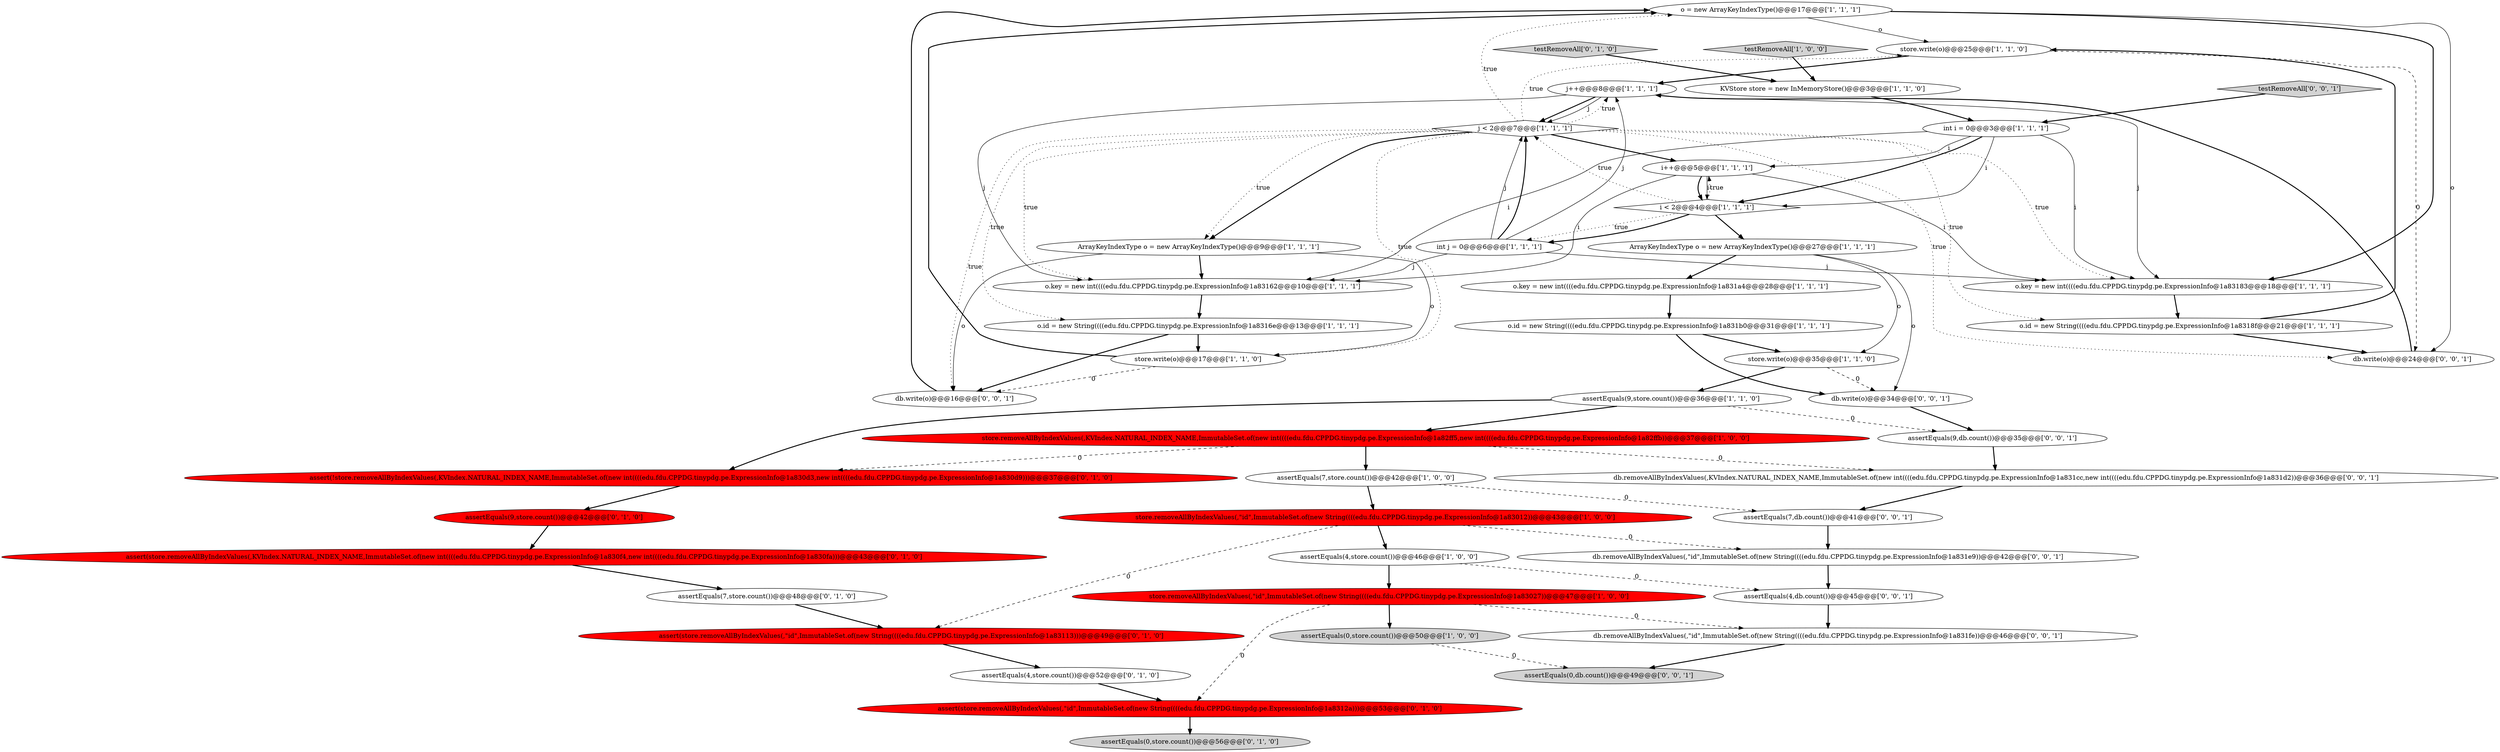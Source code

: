 digraph {
7 [style = filled, label = "o = new ArrayKeyIndexType()@@@17@@@['1', '1', '1']", fillcolor = white, shape = ellipse image = "AAA0AAABBB1BBB"];
30 [style = filled, label = "assertEquals(0,store.count())@@@56@@@['0', '1', '0']", fillcolor = lightgray, shape = ellipse image = "AAA0AAABBB2BBB"];
3 [style = filled, label = "o.id = new String((((edu.fdu.CPPDG.tinypdg.pe.ExpressionInfo@1a8316e@@@13@@@['1', '1', '1']", fillcolor = white, shape = ellipse image = "AAA0AAABBB1BBB"];
24 [style = filled, label = "ArrayKeyIndexType o = new ArrayKeyIndexType()@@@27@@@['1', '1', '1']", fillcolor = white, shape = ellipse image = "AAA0AAABBB1BBB"];
14 [style = filled, label = "o.key = new int((((edu.fdu.CPPDG.tinypdg.pe.ExpressionInfo@1a83162@@@10@@@['1', '1', '1']", fillcolor = white, shape = ellipse image = "AAA0AAABBB1BBB"];
45 [style = filled, label = "db.write(o)@@@16@@@['0', '0', '1']", fillcolor = white, shape = ellipse image = "AAA0AAABBB3BBB"];
17 [style = filled, label = "store.write(o)@@@35@@@['1', '1', '0']", fillcolor = white, shape = ellipse image = "AAA0AAABBB1BBB"];
12 [style = filled, label = "store.removeAllByIndexValues(,KVIndex.NATURAL_INDEX_NAME,ImmutableSet.of(new int((((edu.fdu.CPPDG.tinypdg.pe.ExpressionInfo@1a82ff5,new int((((edu.fdu.CPPDG.tinypdg.pe.ExpressionInfo@1a82ffb))@@@37@@@['1', '0', '0']", fillcolor = red, shape = ellipse image = "AAA1AAABBB1BBB"];
34 [style = filled, label = "assert(store.removeAllByIndexValues(,KVIndex.NATURAL_INDEX_NAME,ImmutableSet.of(new int((((edu.fdu.CPPDG.tinypdg.pe.ExpressionInfo@1a830f4,new int((((edu.fdu.CPPDG.tinypdg.pe.ExpressionInfo@1a830fa)))@@@43@@@['0', '1', '0']", fillcolor = red, shape = ellipse image = "AAA1AAABBB2BBB"];
21 [style = filled, label = "int j = 0@@@6@@@['1', '1', '1']", fillcolor = white, shape = ellipse image = "AAA0AAABBB1BBB"];
33 [style = filled, label = "assertEquals(9,store.count())@@@42@@@['0', '1', '0']", fillcolor = red, shape = ellipse image = "AAA1AAABBB2BBB"];
6 [style = filled, label = "assertEquals(0,store.count())@@@50@@@['1', '0', '0']", fillcolor = lightgray, shape = ellipse image = "AAA0AAABBB1BBB"];
26 [style = filled, label = "store.write(o)@@@17@@@['1', '1', '0']", fillcolor = white, shape = ellipse image = "AAA0AAABBB1BBB"];
32 [style = filled, label = "assertEquals(7,store.count())@@@48@@@['0', '1', '0']", fillcolor = white, shape = ellipse image = "AAA0AAABBB2BBB"];
22 [style = filled, label = "j++@@@8@@@['1', '1', '1']", fillcolor = white, shape = ellipse image = "AAA0AAABBB1BBB"];
9 [style = filled, label = "assertEquals(4,store.count())@@@46@@@['1', '0', '0']", fillcolor = white, shape = ellipse image = "AAA0AAABBB1BBB"];
29 [style = filled, label = "assert(store.removeAllByIndexValues(,\"id\",ImmutableSet.of(new String((((edu.fdu.CPPDG.tinypdg.pe.ExpressionInfo@1a83113)))@@@49@@@['0', '1', '0']", fillcolor = red, shape = ellipse image = "AAA1AAABBB2BBB"];
39 [style = filled, label = "db.removeAllByIndexValues(,\"id\",ImmutableSet.of(new String((((edu.fdu.CPPDG.tinypdg.pe.ExpressionInfo@1a831e9))@@@42@@@['0', '0', '1']", fillcolor = white, shape = ellipse image = "AAA0AAABBB3BBB"];
20 [style = filled, label = "assertEquals(9,store.count())@@@36@@@['1', '1', '0']", fillcolor = white, shape = ellipse image = "AAA0AAABBB1BBB"];
28 [style = filled, label = "assert(!store.removeAllByIndexValues(,KVIndex.NATURAL_INDEX_NAME,ImmutableSet.of(new int((((edu.fdu.CPPDG.tinypdg.pe.ExpressionInfo@1a830d3,new int((((edu.fdu.CPPDG.tinypdg.pe.ExpressionInfo@1a830d9)))@@@37@@@['0', '1', '0']", fillcolor = red, shape = ellipse image = "AAA1AAABBB2BBB"];
35 [style = filled, label = "testRemoveAll['0', '1', '0']", fillcolor = lightgray, shape = diamond image = "AAA0AAABBB2BBB"];
16 [style = filled, label = "ArrayKeyIndexType o = new ArrayKeyIndexType()@@@9@@@['1', '1', '1']", fillcolor = white, shape = ellipse image = "AAA0AAABBB1BBB"];
41 [style = filled, label = "db.write(o)@@@34@@@['0', '0', '1']", fillcolor = white, shape = ellipse image = "AAA0AAABBB3BBB"];
15 [style = filled, label = "store.write(o)@@@25@@@['1', '1', '0']", fillcolor = white, shape = ellipse image = "AAA0AAABBB1BBB"];
2 [style = filled, label = "store.removeAllByIndexValues(,\"id\",ImmutableSet.of(new String((((edu.fdu.CPPDG.tinypdg.pe.ExpressionInfo@1a83027))@@@47@@@['1', '0', '0']", fillcolor = red, shape = ellipse image = "AAA1AAABBB1BBB"];
1 [style = filled, label = "store.removeAllByIndexValues(,\"id\",ImmutableSet.of(new String((((edu.fdu.CPPDG.tinypdg.pe.ExpressionInfo@1a83012))@@@43@@@['1', '0', '0']", fillcolor = red, shape = ellipse image = "AAA1AAABBB1BBB"];
8 [style = filled, label = "o.id = new String((((edu.fdu.CPPDG.tinypdg.pe.ExpressionInfo@1a8318f@@@21@@@['1', '1', '1']", fillcolor = white, shape = ellipse image = "AAA0AAABBB1BBB"];
4 [style = filled, label = "o.key = new int((((edu.fdu.CPPDG.tinypdg.pe.ExpressionInfo@1a831a4@@@28@@@['1', '1', '1']", fillcolor = white, shape = ellipse image = "AAA0AAABBB1BBB"];
36 [style = filled, label = "db.removeAllByIndexValues(,\"id\",ImmutableSet.of(new String((((edu.fdu.CPPDG.tinypdg.pe.ExpressionInfo@1a831fe))@@@46@@@['0', '0', '1']", fillcolor = white, shape = ellipse image = "AAA0AAABBB3BBB"];
38 [style = filled, label = "assertEquals(4,db.count())@@@45@@@['0', '0', '1']", fillcolor = white, shape = ellipse image = "AAA0AAABBB3BBB"];
42 [style = filled, label = "assertEquals(7,db.count())@@@41@@@['0', '0', '1']", fillcolor = white, shape = ellipse image = "AAA0AAABBB3BBB"];
44 [style = filled, label = "testRemoveAll['0', '0', '1']", fillcolor = lightgray, shape = diamond image = "AAA0AAABBB3BBB"];
46 [style = filled, label = "assertEquals(9,db.count())@@@35@@@['0', '0', '1']", fillcolor = white, shape = ellipse image = "AAA0AAABBB3BBB"];
0 [style = filled, label = "i < 2@@@4@@@['1', '1', '1']", fillcolor = white, shape = diamond image = "AAA0AAABBB1BBB"];
18 [style = filled, label = "testRemoveAll['1', '0', '0']", fillcolor = lightgray, shape = diamond image = "AAA0AAABBB1BBB"];
5 [style = filled, label = "assertEquals(7,store.count())@@@42@@@['1', '0', '0']", fillcolor = white, shape = ellipse image = "AAA0AAABBB1BBB"];
11 [style = filled, label = "int i = 0@@@3@@@['1', '1', '1']", fillcolor = white, shape = ellipse image = "AAA0AAABBB1BBB"];
43 [style = filled, label = "assertEquals(0,db.count())@@@49@@@['0', '0', '1']", fillcolor = lightgray, shape = ellipse image = "AAA0AAABBB3BBB"];
25 [style = filled, label = "KVStore store = new InMemoryStore()@@@3@@@['1', '1', '0']", fillcolor = white, shape = ellipse image = "AAA0AAABBB1BBB"];
19 [style = filled, label = "i++@@@5@@@['1', '1', '1']", fillcolor = white, shape = ellipse image = "AAA0AAABBB1BBB"];
37 [style = filled, label = "db.write(o)@@@24@@@['0', '0', '1']", fillcolor = white, shape = ellipse image = "AAA0AAABBB3BBB"];
23 [style = filled, label = "j < 2@@@7@@@['1', '1', '1']", fillcolor = white, shape = diamond image = "AAA0AAABBB1BBB"];
40 [style = filled, label = "db.removeAllByIndexValues(,KVIndex.NATURAL_INDEX_NAME,ImmutableSet.of(new int((((edu.fdu.CPPDG.tinypdg.pe.ExpressionInfo@1a831cc,new int((((edu.fdu.CPPDG.tinypdg.pe.ExpressionInfo@1a831d2))@@@36@@@['0', '0', '1']", fillcolor = white, shape = ellipse image = "AAA0AAABBB3BBB"];
13 [style = filled, label = "o.id = new String((((edu.fdu.CPPDG.tinypdg.pe.ExpressionInfo@1a831b0@@@31@@@['1', '1', '1']", fillcolor = white, shape = ellipse image = "AAA0AAABBB1BBB"];
27 [style = filled, label = "assertEquals(4,store.count())@@@52@@@['0', '1', '0']", fillcolor = white, shape = ellipse image = "AAA0AAABBB2BBB"];
10 [style = filled, label = "o.key = new int((((edu.fdu.CPPDG.tinypdg.pe.ExpressionInfo@1a83183@@@18@@@['1', '1', '1']", fillcolor = white, shape = ellipse image = "AAA0AAABBB1BBB"];
31 [style = filled, label = "assert(store.removeAllByIndexValues(,\"id\",ImmutableSet.of(new String((((edu.fdu.CPPDG.tinypdg.pe.ExpressionInfo@1a8312a)))@@@53@@@['0', '1', '0']", fillcolor = red, shape = ellipse image = "AAA1AAABBB2BBB"];
16->26 [style = solid, label="o"];
14->3 [style = bold, label=""];
12->5 [style = bold, label=""];
23->22 [style = dotted, label="true"];
2->6 [style = bold, label=""];
0->19 [style = dotted, label="true"];
45->7 [style = bold, label=""];
17->41 [style = dashed, label="0"];
20->46 [style = dashed, label="0"];
13->17 [style = bold, label=""];
21->22 [style = solid, label="j"];
0->21 [style = dotted, label="true"];
2->36 [style = dashed, label="0"];
10->8 [style = bold, label=""];
0->24 [style = bold, label=""];
22->14 [style = solid, label="j"];
31->30 [style = bold, label=""];
39->38 [style = bold, label=""];
21->14 [style = solid, label="j"];
16->14 [style = bold, label=""];
34->32 [style = bold, label=""];
23->15 [style = dotted, label="true"];
11->0 [style = solid, label="i"];
17->20 [style = bold, label=""];
26->7 [style = bold, label=""];
26->45 [style = dashed, label="0"];
9->2 [style = bold, label=""];
27->31 [style = bold, label=""];
0->21 [style = bold, label=""];
22->10 [style = solid, label="j"];
21->23 [style = solid, label="j"];
22->23 [style = bold, label=""];
21->10 [style = solid, label="j"];
5->1 [style = bold, label=""];
29->27 [style = bold, label=""];
23->14 [style = dotted, label="true"];
7->15 [style = solid, label="o"];
18->25 [style = bold, label=""];
23->3 [style = dotted, label="true"];
41->46 [style = bold, label=""];
46->40 [style = bold, label=""];
21->23 [style = bold, label=""];
36->43 [style = bold, label=""];
23->16 [style = dotted, label="true"];
11->10 [style = solid, label="i"];
7->37 [style = solid, label="o"];
1->39 [style = dashed, label="0"];
8->15 [style = bold, label=""];
19->10 [style = solid, label="i"];
3->45 [style = bold, label=""];
4->13 [style = bold, label=""];
42->39 [style = bold, label=""];
5->42 [style = dashed, label="0"];
3->26 [style = bold, label=""];
23->7 [style = dotted, label="true"];
1->9 [style = bold, label=""];
19->0 [style = bold, label=""];
15->22 [style = bold, label=""];
35->25 [style = bold, label=""];
13->41 [style = bold, label=""];
22->23 [style = solid, label="j"];
37->22 [style = bold, label=""];
23->10 [style = dotted, label="true"];
23->19 [style = bold, label=""];
11->19 [style = solid, label="i"];
11->14 [style = solid, label="i"];
23->45 [style = dotted, label="true"];
0->23 [style = dotted, label="true"];
8->37 [style = bold, label=""];
9->38 [style = dashed, label="0"];
23->16 [style = bold, label=""];
23->8 [style = dotted, label="true"];
7->10 [style = bold, label=""];
19->14 [style = solid, label="i"];
15->37 [style = dashed, label="0"];
6->43 [style = dashed, label="0"];
24->17 [style = solid, label="o"];
20->28 [style = bold, label=""];
1->29 [style = dashed, label="0"];
38->36 [style = bold, label=""];
2->31 [style = dashed, label="0"];
32->29 [style = bold, label=""];
23->37 [style = dotted, label="true"];
16->45 [style = solid, label="o"];
11->0 [style = bold, label=""];
24->4 [style = bold, label=""];
23->26 [style = dotted, label="true"];
28->33 [style = bold, label=""];
12->40 [style = dashed, label="0"];
25->11 [style = bold, label=""];
12->28 [style = dashed, label="0"];
20->12 [style = bold, label=""];
44->11 [style = bold, label=""];
33->34 [style = bold, label=""];
19->0 [style = solid, label="i"];
40->42 [style = bold, label=""];
24->41 [style = solid, label="o"];
}

